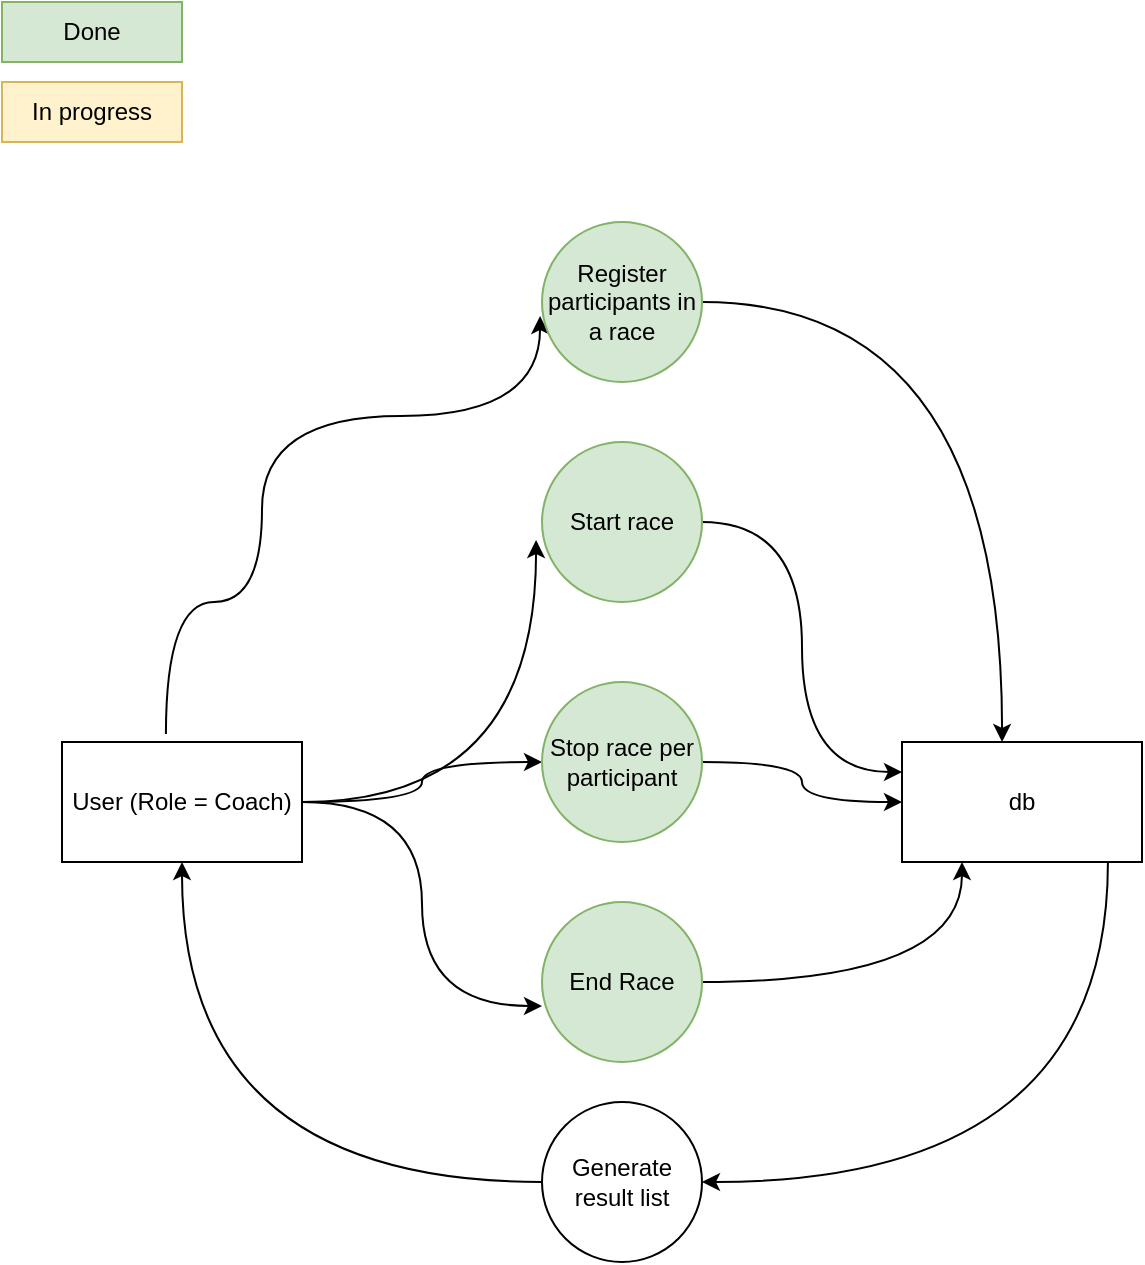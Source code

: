<mxfile version="20.7.4" type="device" pages="3"><diagram id="Sud4RZ3eHAbVNAOL0dAU" name="Basic flow"><mxGraphModel dx="1026" dy="744" grid="1" gridSize="10" guides="1" tooltips="1" connect="1" arrows="1" fold="1" page="1" pageScale="1" pageWidth="827" pageHeight="1169" math="0" shadow="0"><root><mxCell id="0"/><mxCell id="1" parent="0"/><mxCell id="JAjXqCTZECStQod6SZT_-10" style="edgeStyle=orthogonalEdgeStyle;rounded=0;orthogonalLoop=1;jettySize=auto;html=1;exitX=0.433;exitY=-0.067;exitDx=0;exitDy=0;exitPerimeter=0;elbow=vertical;curved=1;entryX=-0.012;entryY=0.588;entryDx=0;entryDy=0;entryPerimeter=0;" parent="1" source="JAjXqCTZECStQod6SZT_-4" target="JAjXqCTZECStQod6SZT_-6" edge="1"><mxGeometry relative="1" as="geometry"><Array as="points"><mxPoint x="112" y="320"/><mxPoint x="160" y="320"/><mxPoint x="160" y="227"/></Array></mxGeometry></mxCell><mxCell id="JAjXqCTZECStQod6SZT_-11" style="edgeStyle=orthogonalEdgeStyle;curved=1;rounded=0;orthogonalLoop=1;jettySize=auto;html=1;entryX=-0.037;entryY=0.613;entryDx=0;entryDy=0;entryPerimeter=0;elbow=vertical;" parent="1" source="JAjXqCTZECStQod6SZT_-4" target="JAjXqCTZECStQod6SZT_-7" edge="1"><mxGeometry relative="1" as="geometry"/></mxCell><mxCell id="JAjXqCTZECStQod6SZT_-12" style="edgeStyle=orthogonalEdgeStyle;curved=1;rounded=0;orthogonalLoop=1;jettySize=auto;html=1;elbow=vertical;" parent="1" source="JAjXqCTZECStQod6SZT_-4" target="JAjXqCTZECStQod6SZT_-8" edge="1"><mxGeometry relative="1" as="geometry"/></mxCell><mxCell id="EnrMJvufAJyQ-bnXxP7s-2" style="edgeStyle=orthogonalEdgeStyle;rounded=0;orthogonalLoop=1;jettySize=auto;html=1;entryX=0;entryY=0.65;entryDx=0;entryDy=0;entryPerimeter=0;curved=1;" edge="1" parent="1" source="JAjXqCTZECStQod6SZT_-4" target="EnrMJvufAJyQ-bnXxP7s-1"><mxGeometry relative="1" as="geometry"/></mxCell><mxCell id="JAjXqCTZECStQod6SZT_-4" value="User (Role = Coach)" style="rounded=0;whiteSpace=wrap;html=1;" parent="1" vertex="1"><mxGeometry x="60" y="390" width="120" height="60" as="geometry"/></mxCell><mxCell id="JAjXqCTZECStQod6SZT_-17" style="edgeStyle=orthogonalEdgeStyle;curved=1;rounded=0;orthogonalLoop=1;jettySize=auto;html=1;entryX=1;entryY=0.5;entryDx=0;entryDy=0;elbow=vertical;exitX=0.858;exitY=1;exitDx=0;exitDy=0;exitPerimeter=0;" parent="1" source="JAjXqCTZECStQod6SZT_-5" target="JAjXqCTZECStQod6SZT_-9" edge="1"><mxGeometry relative="1" as="geometry"/></mxCell><mxCell id="JAjXqCTZECStQod6SZT_-5" value="db" style="rounded=0;whiteSpace=wrap;html=1;" parent="1" vertex="1"><mxGeometry x="480" y="390" width="120" height="60" as="geometry"/></mxCell><mxCell id="JAjXqCTZECStQod6SZT_-14" style="edgeStyle=orthogonalEdgeStyle;curved=1;rounded=0;orthogonalLoop=1;jettySize=auto;html=1;entryX=0.417;entryY=0;entryDx=0;entryDy=0;entryPerimeter=0;elbow=vertical;" parent="1" source="JAjXqCTZECStQod6SZT_-6" target="JAjXqCTZECStQod6SZT_-5" edge="1"><mxGeometry relative="1" as="geometry"/></mxCell><mxCell id="JAjXqCTZECStQod6SZT_-6" value="Register participants in a race" style="ellipse;whiteSpace=wrap;html=1;aspect=fixed;fillColor=#d5e8d4;strokeColor=#82b366;" parent="1" vertex="1"><mxGeometry x="300" y="130" width="80" height="80" as="geometry"/></mxCell><mxCell id="JAjXqCTZECStQod6SZT_-15" style="edgeStyle=orthogonalEdgeStyle;curved=1;rounded=0;orthogonalLoop=1;jettySize=auto;html=1;entryX=0;entryY=0.25;entryDx=0;entryDy=0;elbow=vertical;" parent="1" source="JAjXqCTZECStQod6SZT_-7" target="JAjXqCTZECStQod6SZT_-5" edge="1"><mxGeometry relative="1" as="geometry"/></mxCell><mxCell id="JAjXqCTZECStQod6SZT_-7" value="Start race" style="ellipse;whiteSpace=wrap;html=1;aspect=fixed;fillColor=#d5e8d4;strokeColor=#82b366;" parent="1" vertex="1"><mxGeometry x="300" y="240" width="80" height="80" as="geometry"/></mxCell><mxCell id="JAjXqCTZECStQod6SZT_-16" style="edgeStyle=orthogonalEdgeStyle;curved=1;rounded=0;orthogonalLoop=1;jettySize=auto;html=1;entryX=0;entryY=0.5;entryDx=0;entryDy=0;elbow=vertical;" parent="1" source="JAjXqCTZECStQod6SZT_-8" target="JAjXqCTZECStQod6SZT_-5" edge="1"><mxGeometry relative="1" as="geometry"/></mxCell><mxCell id="JAjXqCTZECStQod6SZT_-8" value="Stop race per participant" style="ellipse;whiteSpace=wrap;html=1;aspect=fixed;fillColor=#d5e8d4;strokeColor=#82b366;" parent="1" vertex="1"><mxGeometry x="300" y="360" width="80" height="80" as="geometry"/></mxCell><mxCell id="JAjXqCTZECStQod6SZT_-18" style="edgeStyle=orthogonalEdgeStyle;curved=1;rounded=0;orthogonalLoop=1;jettySize=auto;html=1;entryX=0.5;entryY=1;entryDx=0;entryDy=0;elbow=vertical;" parent="1" source="JAjXqCTZECStQod6SZT_-9" target="JAjXqCTZECStQod6SZT_-4" edge="1"><mxGeometry relative="1" as="geometry"/></mxCell><mxCell id="JAjXqCTZECStQod6SZT_-9" value="Generate result list" style="ellipse;whiteSpace=wrap;html=1;aspect=fixed;" parent="1" vertex="1"><mxGeometry x="300" y="570" width="80" height="80" as="geometry"/></mxCell><mxCell id="EnrMJvufAJyQ-bnXxP7s-3" style="edgeStyle=orthogonalEdgeStyle;curved=1;rounded=0;orthogonalLoop=1;jettySize=auto;html=1;entryX=0.25;entryY=1;entryDx=0;entryDy=0;" edge="1" parent="1" source="EnrMJvufAJyQ-bnXxP7s-1" target="JAjXqCTZECStQod6SZT_-5"><mxGeometry relative="1" as="geometry"/></mxCell><mxCell id="EnrMJvufAJyQ-bnXxP7s-1" value="End Race" style="ellipse;whiteSpace=wrap;html=1;aspect=fixed;fillColor=#d5e8d4;strokeColor=#82b366;" vertex="1" parent="1"><mxGeometry x="300" y="470" width="80" height="80" as="geometry"/></mxCell><mxCell id="EnrMJvufAJyQ-bnXxP7s-4" value="Done" style="rounded=0;whiteSpace=wrap;html=1;fillColor=#d5e8d4;strokeColor=#82b366;" vertex="1" parent="1"><mxGeometry x="30" y="20" width="90" height="30" as="geometry"/></mxCell><mxCell id="EnrMJvufAJyQ-bnXxP7s-6" value="In progress" style="rounded=0;whiteSpace=wrap;html=1;fillColor=#fff2cc;strokeColor=#d6b656;" vertex="1" parent="1"><mxGeometry x="30" y="60" width="90" height="30" as="geometry"/></mxCell></root></mxGraphModel></diagram><diagram id="LRii8uT_QnO20OqtdoN6" name="Models"><mxGraphModel dx="1026" dy="744" grid="1" gridSize="10" guides="1" tooltips="1" connect="1" arrows="1" fold="1" page="1" pageScale="1" pageWidth="827" pageHeight="1169" math="0" shadow="0"><root><mxCell id="0"/><mxCell id="1" parent="0"/><mxCell id="AxMo1biEpML5FedPdXiJ-6" style="edgeStyle=orthogonalEdgeStyle;curved=1;rounded=0;orthogonalLoop=1;jettySize=auto;html=1;entryX=0;entryY=0.5;entryDx=0;entryDy=0;elbow=vertical;endArrow=ERzeroToOne;endFill=0;startArrow=ERzeroToMany;startFill=0;" parent="1" source="AxMo1biEpML5FedPdXiJ-1" target="AxMo1biEpML5FedPdXiJ-3" edge="1"><mxGeometry relative="1" as="geometry"/></mxCell><mxCell id="AxMo1biEpML5FedPdXiJ-1" value="Participant" style="swimlane;childLayout=stackLayout;horizontal=1;startSize=30;horizontalStack=0;rounded=1;fontSize=14;fontStyle=0;strokeWidth=2;resizeParent=0;resizeLast=1;shadow=0;dashed=0;align=center;" parent="1" vertex="1"><mxGeometry x="130" y="120" width="160" height="120" as="geometry"/></mxCell><mxCell id="AxMo1biEpML5FedPdXiJ-3" value="Race" style="swimlane;childLayout=stackLayout;horizontal=1;startSize=30;horizontalStack=0;rounded=1;fontSize=14;fontStyle=0;strokeWidth=2;resizeParent=0;resizeLast=1;shadow=0;dashed=0;align=center;" parent="1" vertex="1"><mxGeometry x="450" y="120" width="160" height="120" as="geometry"/></mxCell><mxCell id="BT3SdDPJG-zby6w1BbxA-1" style="edgeStyle=orthogonalEdgeStyle;rounded=0;orthogonalLoop=1;jettySize=auto;html=1;entryX=0.5;entryY=1;entryDx=0;entryDy=0;startArrow=ERmandOne;startFill=0;endArrow=ERzeroToMany;endFill=0;" parent="1" source="LQsi9gj9AV88rNRIJ9fl-1" target="AxMo1biEpML5FedPdXiJ-1" edge="1"><mxGeometry relative="1" as="geometry"/></mxCell><mxCell id="LQsi9gj9AV88rNRIJ9fl-1" value="AppUser (role = member)" style="swimlane;childLayout=stackLayout;horizontal=1;startSize=30;horizontalStack=0;rounded=1;fontSize=14;fontStyle=0;strokeWidth=2;resizeParent=0;resizeLast=1;shadow=0;dashed=0;align=center;" parent="1" vertex="1"><mxGeometry x="130" y="340" width="160" height="120" as="geometry"/></mxCell></root></mxGraphModel></diagram><diagram id="etsNkOXoOHOhy20GBgqn" name="Page-3"><mxGraphModel dx="1026" dy="744" grid="1" gridSize="10" guides="1" tooltips="1" connect="1" arrows="1" fold="1" page="1" pageScale="1" pageWidth="827" pageHeight="1169" math="0" shadow="0"><root><mxCell id="0"/><mxCell id="1" parent="0"/></root></mxGraphModel></diagram></mxfile>